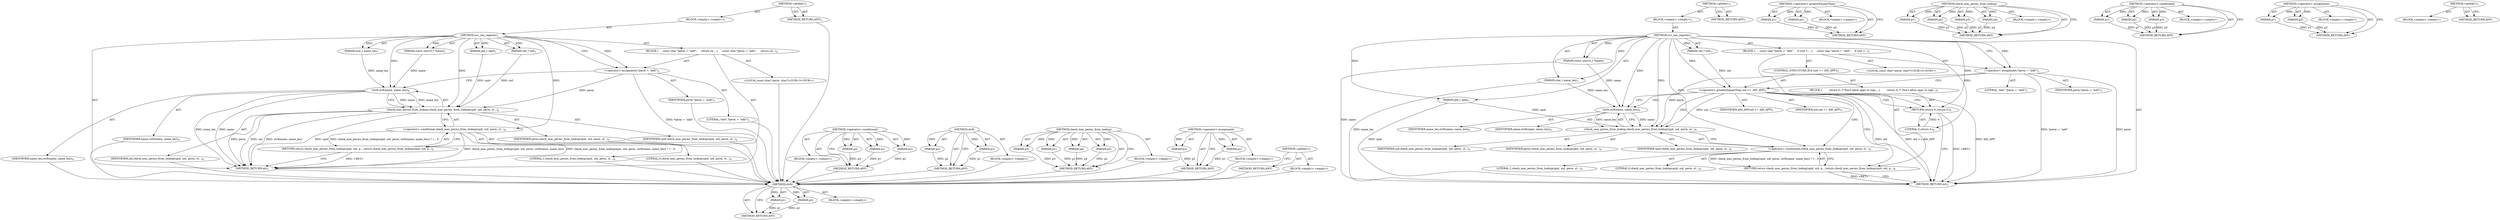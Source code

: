 digraph "&lt;global&gt;" {
vulnerable_6 [label=<(METHOD,&lt;global&gt;)<SUB>1</SUB>>];
vulnerable_7 [label=<(BLOCK,&lt;empty&gt;,&lt;empty&gt;)<SUB>1</SUB>>];
vulnerable_8 [label=<(METHOD,svc_can_register)<SUB>1</SUB>>];
vulnerable_9 [label=<(PARAM,const uint16_t *name)<SUB>1</SUB>>];
vulnerable_10 [label=<(PARAM,size_t name_len)<SUB>1</SUB>>];
vulnerable_11 [label=<(PARAM,pid_t spid)<SUB>1</SUB>>];
vulnerable_12 [label=<(PARAM,uid_t uid)<SUB>1</SUB>>];
vulnerable_13 [label=<(BLOCK,{
     const char *perm = &quot;add&quot;;
     return ch...,{
     const char *perm = &quot;add&quot;;
     return ch...)<SUB>2</SUB>>];
vulnerable_14 [label="<(LOCAL,const char* perm: char*)<SUB>3</SUB>>"];
vulnerable_15 [label=<(&lt;operator&gt;.assignment,*perm = &quot;add&quot;)<SUB>3</SUB>>];
vulnerable_16 [label=<(IDENTIFIER,perm,*perm = &quot;add&quot;)<SUB>3</SUB>>];
vulnerable_17 [label=<(LITERAL,&quot;add&quot;,*perm = &quot;add&quot;)<SUB>3</SUB>>];
vulnerable_18 [label=<(RETURN,return check_mac_perms_from_lookup(spid, uid, p...,return check_mac_perms_from_lookup(spid, uid, p...)<SUB>4</SUB>>];
vulnerable_19 [label=<(&lt;operator&gt;.conditional,check_mac_perms_from_lookup(spid, uid, perm, st...)<SUB>4</SUB>>];
vulnerable_20 [label=<(check_mac_perms_from_lookup,check_mac_perms_from_lookup(spid, uid, perm, st...)<SUB>4</SUB>>];
vulnerable_21 [label=<(IDENTIFIER,spid,check_mac_perms_from_lookup(spid, uid, perm, st...)<SUB>4</SUB>>];
vulnerable_22 [label=<(IDENTIFIER,uid,check_mac_perms_from_lookup(spid, uid, perm, st...)<SUB>4</SUB>>];
vulnerable_23 [label=<(IDENTIFIER,perm,check_mac_perms_from_lookup(spid, uid, perm, st...)<SUB>4</SUB>>];
vulnerable_24 [label=<(str8,str8(name, name_len))<SUB>4</SUB>>];
vulnerable_25 [label=<(IDENTIFIER,name,str8(name, name_len))<SUB>4</SUB>>];
vulnerable_26 [label=<(IDENTIFIER,name_len,str8(name, name_len))<SUB>4</SUB>>];
vulnerable_27 [label=<(LITERAL,1,check_mac_perms_from_lookup(spid, uid, perm, st...)<SUB>4</SUB>>];
vulnerable_28 [label=<(LITERAL,0,check_mac_perms_from_lookup(spid, uid, perm, st...)<SUB>4</SUB>>];
vulnerable_29 [label=<(METHOD_RETURN,int)<SUB>1</SUB>>];
vulnerable_31 [label=<(METHOD_RETURN,ANY)<SUB>1</SUB>>];
vulnerable_63 [label=<(METHOD,&lt;operator&gt;.conditional)>];
vulnerable_64 [label=<(PARAM,p1)>];
vulnerable_65 [label=<(PARAM,p2)>];
vulnerable_66 [label=<(PARAM,p3)>];
vulnerable_67 [label=<(BLOCK,&lt;empty&gt;,&lt;empty&gt;)>];
vulnerable_68 [label=<(METHOD_RETURN,ANY)>];
vulnerable_76 [label=<(METHOD,str8)>];
vulnerable_77 [label=<(PARAM,p1)>];
vulnerable_78 [label=<(PARAM,p2)>];
vulnerable_79 [label=<(BLOCK,&lt;empty&gt;,&lt;empty&gt;)>];
vulnerable_80 [label=<(METHOD_RETURN,ANY)>];
vulnerable_69 [label=<(METHOD,check_mac_perms_from_lookup)>];
vulnerable_70 [label=<(PARAM,p1)>];
vulnerable_71 [label=<(PARAM,p2)>];
vulnerable_72 [label=<(PARAM,p3)>];
vulnerable_73 [label=<(PARAM,p4)>];
vulnerable_74 [label=<(BLOCK,&lt;empty&gt;,&lt;empty&gt;)>];
vulnerable_75 [label=<(METHOD_RETURN,ANY)>];
vulnerable_58 [label=<(METHOD,&lt;operator&gt;.assignment)>];
vulnerable_59 [label=<(PARAM,p1)>];
vulnerable_60 [label=<(PARAM,p2)>];
vulnerable_61 [label=<(BLOCK,&lt;empty&gt;,&lt;empty&gt;)>];
vulnerable_62 [label=<(METHOD_RETURN,ANY)>];
vulnerable_52 [label=<(METHOD,&lt;global&gt;)<SUB>1</SUB>>];
vulnerable_53 [label=<(BLOCK,&lt;empty&gt;,&lt;empty&gt;)>];
vulnerable_54 [label=<(METHOD_RETURN,ANY)>];
fixed_88 [label=<(METHOD,str8)>];
fixed_89 [label=<(PARAM,p1)>];
fixed_90 [label=<(PARAM,p2)>];
fixed_91 [label=<(BLOCK,&lt;empty&gt;,&lt;empty&gt;)>];
fixed_92 [label=<(METHOD_RETURN,ANY)>];
fixed_6 [label=<(METHOD,&lt;global&gt;)<SUB>1</SUB>>];
fixed_7 [label=<(BLOCK,&lt;empty&gt;,&lt;empty&gt;)<SUB>1</SUB>>];
fixed_8 [label=<(METHOD,svc_can_register)<SUB>1</SUB>>];
fixed_9 [label=<(PARAM,const uint16_t *name)<SUB>1</SUB>>];
fixed_10 [label=<(PARAM,size_t name_len)<SUB>1</SUB>>];
fixed_11 [label=<(PARAM,pid_t spid)<SUB>1</SUB>>];
fixed_12 [label=<(PARAM,uid_t uid)<SUB>1</SUB>>];
fixed_13 [label=<(BLOCK,{
     const char *perm = &quot;add&quot;;

    if (uid &gt;...,{
     const char *perm = &quot;add&quot;;

    if (uid &gt;...)<SUB>2</SUB>>];
fixed_14 [label="<(LOCAL,const char* perm: char*)<SUB>3</SUB>>"];
fixed_15 [label=<(&lt;operator&gt;.assignment,*perm = &quot;add&quot;)<SUB>3</SUB>>];
fixed_16 [label=<(IDENTIFIER,perm,*perm = &quot;add&quot;)<SUB>3</SUB>>];
fixed_17 [label=<(LITERAL,&quot;add&quot;,*perm = &quot;add&quot;)<SUB>3</SUB>>];
fixed_18 [label=<(CONTROL_STRUCTURE,IF,if (uid &gt;= AID_APP))<SUB>5</SUB>>];
fixed_19 [label=<(&lt;operator&gt;.greaterEqualsThan,uid &gt;= AID_APP)<SUB>5</SUB>>];
fixed_20 [label=<(IDENTIFIER,uid,uid &gt;= AID_APP)<SUB>5</SUB>>];
fixed_21 [label=<(IDENTIFIER,AID_APP,uid &gt;= AID_APP)<SUB>5</SUB>>];
fixed_22 [label=<(BLOCK,{
        return 0; /* Don't allow apps to regi...,{
        return 0; /* Don't allow apps to regi...)<SUB>5</SUB>>];
fixed_23 [label=<(RETURN,return 0;,return 0;)<SUB>6</SUB>>];
fixed_24 [label=<(LITERAL,0,return 0;)<SUB>6</SUB>>];
fixed_25 [label=<(RETURN,return check_mac_perms_from_lookup(spid, uid, p...,return check_mac_perms_from_lookup(spid, uid, p...)<SUB>9</SUB>>];
fixed_26 [label=<(&lt;operator&gt;.conditional,check_mac_perms_from_lookup(spid, uid, perm, st...)<SUB>9</SUB>>];
fixed_27 [label=<(check_mac_perms_from_lookup,check_mac_perms_from_lookup(spid, uid, perm, st...)<SUB>9</SUB>>];
fixed_28 [label=<(IDENTIFIER,spid,check_mac_perms_from_lookup(spid, uid, perm, st...)<SUB>9</SUB>>];
fixed_29 [label=<(IDENTIFIER,uid,check_mac_perms_from_lookup(spid, uid, perm, st...)<SUB>9</SUB>>];
fixed_30 [label=<(IDENTIFIER,perm,check_mac_perms_from_lookup(spid, uid, perm, st...)<SUB>9</SUB>>];
fixed_31 [label=<(str8,str8(name, name_len))<SUB>9</SUB>>];
fixed_32 [label=<(IDENTIFIER,name,str8(name, name_len))<SUB>9</SUB>>];
fixed_33 [label=<(IDENTIFIER,name_len,str8(name, name_len))<SUB>9</SUB>>];
fixed_34 [label=<(LITERAL,1,check_mac_perms_from_lookup(spid, uid, perm, st...)<SUB>9</SUB>>];
fixed_35 [label=<(LITERAL,0,check_mac_perms_from_lookup(spid, uid, perm, st...)<SUB>9</SUB>>];
fixed_36 [label=<(METHOD_RETURN,int)<SUB>1</SUB>>];
fixed_38 [label=<(METHOD_RETURN,ANY)<SUB>1</SUB>>];
fixed_70 [label=<(METHOD,&lt;operator&gt;.greaterEqualsThan)>];
fixed_71 [label=<(PARAM,p1)>];
fixed_72 [label=<(PARAM,p2)>];
fixed_73 [label=<(BLOCK,&lt;empty&gt;,&lt;empty&gt;)>];
fixed_74 [label=<(METHOD_RETURN,ANY)>];
fixed_81 [label=<(METHOD,check_mac_perms_from_lookup)>];
fixed_82 [label=<(PARAM,p1)>];
fixed_83 [label=<(PARAM,p2)>];
fixed_84 [label=<(PARAM,p3)>];
fixed_85 [label=<(PARAM,p4)>];
fixed_86 [label=<(BLOCK,&lt;empty&gt;,&lt;empty&gt;)>];
fixed_87 [label=<(METHOD_RETURN,ANY)>];
fixed_75 [label=<(METHOD,&lt;operator&gt;.conditional)>];
fixed_76 [label=<(PARAM,p1)>];
fixed_77 [label=<(PARAM,p2)>];
fixed_78 [label=<(PARAM,p3)>];
fixed_79 [label=<(BLOCK,&lt;empty&gt;,&lt;empty&gt;)>];
fixed_80 [label=<(METHOD_RETURN,ANY)>];
fixed_65 [label=<(METHOD,&lt;operator&gt;.assignment)>];
fixed_66 [label=<(PARAM,p1)>];
fixed_67 [label=<(PARAM,p2)>];
fixed_68 [label=<(BLOCK,&lt;empty&gt;,&lt;empty&gt;)>];
fixed_69 [label=<(METHOD_RETURN,ANY)>];
fixed_59 [label=<(METHOD,&lt;global&gt;)<SUB>1</SUB>>];
fixed_60 [label=<(BLOCK,&lt;empty&gt;,&lt;empty&gt;)>];
fixed_61 [label=<(METHOD_RETURN,ANY)>];
vulnerable_6 -> vulnerable_7  [key=0, label="AST: "];
vulnerable_6 -> vulnerable_31  [key=0, label="AST: "];
vulnerable_6 -> vulnerable_31  [key=1, label="CFG: "];
vulnerable_7 -> vulnerable_8  [key=0, label="AST: "];
vulnerable_8 -> vulnerable_9  [key=0, label="AST: "];
vulnerable_8 -> vulnerable_9  [key=1, label="DDG: "];
vulnerable_8 -> vulnerable_10  [key=0, label="AST: "];
vulnerable_8 -> vulnerable_10  [key=1, label="DDG: "];
vulnerable_8 -> vulnerable_11  [key=0, label="AST: "];
vulnerable_8 -> vulnerable_11  [key=1, label="DDG: "];
vulnerable_8 -> vulnerable_12  [key=0, label="AST: "];
vulnerable_8 -> vulnerable_12  [key=1, label="DDG: "];
vulnerable_8 -> vulnerable_13  [key=0, label="AST: "];
vulnerable_8 -> vulnerable_29  [key=0, label="AST: "];
vulnerable_8 -> vulnerable_15  [key=0, label="CFG: "];
vulnerable_8 -> vulnerable_15  [key=1, label="DDG: "];
vulnerable_8 -> vulnerable_19  [key=0, label="DDG: "];
vulnerable_8 -> vulnerable_20  [key=0, label="DDG: "];
vulnerable_8 -> vulnerable_24  [key=0, label="DDG: "];
vulnerable_9 -> vulnerable_24  [key=0, label="DDG: name"];
vulnerable_10 -> vulnerable_24  [key=0, label="DDG: name_len"];
vulnerable_11 -> vulnerable_20  [key=0, label="DDG: spid"];
vulnerable_12 -> vulnerable_20  [key=0, label="DDG: uid"];
vulnerable_13 -> vulnerable_14  [key=0, label="AST: "];
vulnerable_13 -> vulnerable_15  [key=0, label="AST: "];
vulnerable_13 -> vulnerable_18  [key=0, label="AST: "];
vulnerable_14 -> fixed_88  [key=0];
vulnerable_15 -> vulnerable_16  [key=0, label="AST: "];
vulnerable_15 -> vulnerable_17  [key=0, label="AST: "];
vulnerable_15 -> vulnerable_24  [key=0, label="CFG: "];
vulnerable_15 -> vulnerable_29  [key=0, label="DDG: *perm = &quot;add&quot;"];
vulnerable_15 -> vulnerable_20  [key=0, label="DDG: perm"];
vulnerable_16 -> fixed_88  [key=0];
vulnerable_17 -> fixed_88  [key=0];
vulnerable_18 -> vulnerable_19  [key=0, label="AST: "];
vulnerable_18 -> vulnerable_29  [key=0, label="CFG: "];
vulnerable_18 -> vulnerable_29  [key=1, label="DDG: &lt;RET&gt;"];
vulnerable_19 -> vulnerable_20  [key=0, label="AST: "];
vulnerable_19 -> vulnerable_27  [key=0, label="AST: "];
vulnerable_19 -> vulnerable_28  [key=0, label="AST: "];
vulnerable_19 -> vulnerable_18  [key=0, label="CFG: "];
vulnerable_19 -> vulnerable_18  [key=1, label="DDG: check_mac_perms_from_lookup(spid, uid, perm, str8(name, name_len)) ? 1 : 0"];
vulnerable_19 -> vulnerable_29  [key=0, label="DDG: check_mac_perms_from_lookup(spid, uid, perm, str8(name, name_len))"];
vulnerable_19 -> vulnerable_29  [key=1, label="DDG: check_mac_perms_from_lookup(spid, uid, perm, str8(name, name_len)) ? 1 : 0"];
vulnerable_20 -> vulnerable_21  [key=0, label="AST: "];
vulnerable_20 -> vulnerable_22  [key=0, label="AST: "];
vulnerable_20 -> vulnerable_23  [key=0, label="AST: "];
vulnerable_20 -> vulnerable_24  [key=0, label="AST: "];
vulnerable_20 -> vulnerable_19  [key=0, label="CFG: "];
vulnerable_20 -> vulnerable_29  [key=0, label="DDG: spid"];
vulnerable_20 -> vulnerable_29  [key=1, label="DDG: uid"];
vulnerable_20 -> vulnerable_29  [key=2, label="DDG: perm"];
vulnerable_20 -> vulnerable_29  [key=3, label="DDG: str8(name, name_len)"];
vulnerable_21 -> fixed_88  [key=0];
vulnerable_22 -> fixed_88  [key=0];
vulnerable_23 -> fixed_88  [key=0];
vulnerable_24 -> vulnerable_25  [key=0, label="AST: "];
vulnerable_24 -> vulnerable_26  [key=0, label="AST: "];
vulnerable_24 -> vulnerable_20  [key=0, label="CFG: "];
vulnerable_24 -> vulnerable_20  [key=1, label="DDG: name"];
vulnerable_24 -> vulnerable_20  [key=2, label="DDG: name_len"];
vulnerable_24 -> vulnerable_29  [key=0, label="DDG: name"];
vulnerable_24 -> vulnerable_29  [key=1, label="DDG: name_len"];
vulnerable_25 -> fixed_88  [key=0];
vulnerable_26 -> fixed_88  [key=0];
vulnerable_27 -> fixed_88  [key=0];
vulnerable_28 -> fixed_88  [key=0];
vulnerable_29 -> fixed_88  [key=0];
vulnerable_31 -> fixed_88  [key=0];
vulnerable_63 -> vulnerable_64  [key=0, label="AST: "];
vulnerable_63 -> vulnerable_64  [key=1, label="DDG: "];
vulnerable_63 -> vulnerable_67  [key=0, label="AST: "];
vulnerable_63 -> vulnerable_65  [key=0, label="AST: "];
vulnerable_63 -> vulnerable_65  [key=1, label="DDG: "];
vulnerable_63 -> vulnerable_68  [key=0, label="AST: "];
vulnerable_63 -> vulnerable_68  [key=1, label="CFG: "];
vulnerable_63 -> vulnerable_66  [key=0, label="AST: "];
vulnerable_63 -> vulnerable_66  [key=1, label="DDG: "];
vulnerable_64 -> vulnerable_68  [key=0, label="DDG: p1"];
vulnerable_65 -> vulnerable_68  [key=0, label="DDG: p2"];
vulnerable_66 -> vulnerable_68  [key=0, label="DDG: p3"];
vulnerable_67 -> fixed_88  [key=0];
vulnerable_68 -> fixed_88  [key=0];
vulnerable_76 -> vulnerable_77  [key=0, label="AST: "];
vulnerable_76 -> vulnerable_77  [key=1, label="DDG: "];
vulnerable_76 -> vulnerable_79  [key=0, label="AST: "];
vulnerable_76 -> vulnerable_78  [key=0, label="AST: "];
vulnerable_76 -> vulnerable_78  [key=1, label="DDG: "];
vulnerable_76 -> vulnerable_80  [key=0, label="AST: "];
vulnerable_76 -> vulnerable_80  [key=1, label="CFG: "];
vulnerable_77 -> vulnerable_80  [key=0, label="DDG: p1"];
vulnerable_78 -> vulnerable_80  [key=0, label="DDG: p2"];
vulnerable_79 -> fixed_88  [key=0];
vulnerable_80 -> fixed_88  [key=0];
vulnerable_69 -> vulnerable_70  [key=0, label="AST: "];
vulnerable_69 -> vulnerable_70  [key=1, label="DDG: "];
vulnerable_69 -> vulnerable_74  [key=0, label="AST: "];
vulnerable_69 -> vulnerable_71  [key=0, label="AST: "];
vulnerable_69 -> vulnerable_71  [key=1, label="DDG: "];
vulnerable_69 -> vulnerable_75  [key=0, label="AST: "];
vulnerable_69 -> vulnerable_75  [key=1, label="CFG: "];
vulnerable_69 -> vulnerable_72  [key=0, label="AST: "];
vulnerable_69 -> vulnerable_72  [key=1, label="DDG: "];
vulnerable_69 -> vulnerable_73  [key=0, label="AST: "];
vulnerable_69 -> vulnerable_73  [key=1, label="DDG: "];
vulnerable_70 -> vulnerable_75  [key=0, label="DDG: p1"];
vulnerable_71 -> vulnerable_75  [key=0, label="DDG: p2"];
vulnerable_72 -> vulnerable_75  [key=0, label="DDG: p3"];
vulnerable_73 -> vulnerable_75  [key=0, label="DDG: p4"];
vulnerable_74 -> fixed_88  [key=0];
vulnerable_75 -> fixed_88  [key=0];
vulnerable_58 -> vulnerable_59  [key=0, label="AST: "];
vulnerable_58 -> vulnerable_59  [key=1, label="DDG: "];
vulnerable_58 -> vulnerable_61  [key=0, label="AST: "];
vulnerable_58 -> vulnerable_60  [key=0, label="AST: "];
vulnerable_58 -> vulnerable_60  [key=1, label="DDG: "];
vulnerable_58 -> vulnerable_62  [key=0, label="AST: "];
vulnerable_58 -> vulnerable_62  [key=1, label="CFG: "];
vulnerable_59 -> vulnerable_62  [key=0, label="DDG: p1"];
vulnerable_60 -> vulnerable_62  [key=0, label="DDG: p2"];
vulnerable_61 -> fixed_88  [key=0];
vulnerable_62 -> fixed_88  [key=0];
vulnerable_52 -> vulnerable_53  [key=0, label="AST: "];
vulnerable_52 -> vulnerable_54  [key=0, label="AST: "];
vulnerable_52 -> vulnerable_54  [key=1, label="CFG: "];
vulnerable_53 -> fixed_88  [key=0];
vulnerable_54 -> fixed_88  [key=0];
fixed_88 -> fixed_89  [key=0, label="AST: "];
fixed_88 -> fixed_89  [key=1, label="DDG: "];
fixed_88 -> fixed_91  [key=0, label="AST: "];
fixed_88 -> fixed_90  [key=0, label="AST: "];
fixed_88 -> fixed_90  [key=1, label="DDG: "];
fixed_88 -> fixed_92  [key=0, label="AST: "];
fixed_88 -> fixed_92  [key=1, label="CFG: "];
fixed_89 -> fixed_92  [key=0, label="DDG: p1"];
fixed_90 -> fixed_92  [key=0, label="DDG: p2"];
fixed_6 -> fixed_7  [key=0, label="AST: "];
fixed_6 -> fixed_38  [key=0, label="AST: "];
fixed_6 -> fixed_38  [key=1, label="CFG: "];
fixed_7 -> fixed_8  [key=0, label="AST: "];
fixed_8 -> fixed_9  [key=0, label="AST: "];
fixed_8 -> fixed_9  [key=1, label="DDG: "];
fixed_8 -> fixed_10  [key=0, label="AST: "];
fixed_8 -> fixed_10  [key=1, label="DDG: "];
fixed_8 -> fixed_11  [key=0, label="AST: "];
fixed_8 -> fixed_11  [key=1, label="DDG: "];
fixed_8 -> fixed_12  [key=0, label="AST: "];
fixed_8 -> fixed_12  [key=1, label="DDG: "];
fixed_8 -> fixed_13  [key=0, label="AST: "];
fixed_8 -> fixed_36  [key=0, label="AST: "];
fixed_8 -> fixed_15  [key=0, label="CFG: "];
fixed_8 -> fixed_15  [key=1, label="DDG: "];
fixed_8 -> fixed_26  [key=0, label="DDG: "];
fixed_8 -> fixed_19  [key=0, label="DDG: "];
fixed_8 -> fixed_23  [key=0, label="DDG: "];
fixed_8 -> fixed_24  [key=0, label="DDG: "];
fixed_8 -> fixed_27  [key=0, label="DDG: "];
fixed_8 -> fixed_31  [key=0, label="DDG: "];
fixed_9 -> fixed_36  [key=0, label="DDG: name"];
fixed_9 -> fixed_31  [key=0, label="DDG: name"];
fixed_10 -> fixed_36  [key=0, label="DDG: name_len"];
fixed_10 -> fixed_31  [key=0, label="DDG: name_len"];
fixed_11 -> fixed_36  [key=0, label="DDG: spid"];
fixed_11 -> fixed_27  [key=0, label="DDG: spid"];
fixed_12 -> fixed_19  [key=0, label="DDG: uid"];
fixed_13 -> fixed_14  [key=0, label="AST: "];
fixed_13 -> fixed_15  [key=0, label="AST: "];
fixed_13 -> fixed_18  [key=0, label="AST: "];
fixed_13 -> fixed_25  [key=0, label="AST: "];
fixed_15 -> fixed_16  [key=0, label="AST: "];
fixed_15 -> fixed_17  [key=0, label="AST: "];
fixed_15 -> fixed_19  [key=0, label="CFG: "];
fixed_15 -> fixed_36  [key=0, label="DDG: perm"];
fixed_15 -> fixed_36  [key=1, label="DDG: *perm = &quot;add&quot;"];
fixed_15 -> fixed_27  [key=0, label="DDG: perm"];
fixed_18 -> fixed_19  [key=0, label="AST: "];
fixed_18 -> fixed_22  [key=0, label="AST: "];
fixed_19 -> fixed_20  [key=0, label="AST: "];
fixed_19 -> fixed_21  [key=0, label="AST: "];
fixed_19 -> fixed_23  [key=0, label="CFG: "];
fixed_19 -> fixed_23  [key=1, label="CDG: "];
fixed_19 -> fixed_31  [key=0, label="CFG: "];
fixed_19 -> fixed_31  [key=1, label="CDG: "];
fixed_19 -> fixed_36  [key=0, label="DDG: uid"];
fixed_19 -> fixed_36  [key=1, label="DDG: uid &gt;= AID_APP"];
fixed_19 -> fixed_36  [key=2, label="DDG: AID_APP"];
fixed_19 -> fixed_27  [key=0, label="DDG: uid"];
fixed_19 -> fixed_27  [key=1, label="CDG: "];
fixed_19 -> fixed_26  [key=0, label="CDG: "];
fixed_19 -> fixed_25  [key=0, label="CDG: "];
fixed_22 -> fixed_23  [key=0, label="AST: "];
fixed_23 -> fixed_24  [key=0, label="AST: "];
fixed_23 -> fixed_36  [key=0, label="CFG: "];
fixed_23 -> fixed_36  [key=1, label="DDG: &lt;RET&gt;"];
fixed_24 -> fixed_23  [key=0, label="DDG: 0"];
fixed_25 -> fixed_26  [key=0, label="AST: "];
fixed_25 -> fixed_36  [key=0, label="CFG: "];
fixed_25 -> fixed_36  [key=1, label="DDG: &lt;RET&gt;"];
fixed_26 -> fixed_27  [key=0, label="AST: "];
fixed_26 -> fixed_34  [key=0, label="AST: "];
fixed_26 -> fixed_35  [key=0, label="AST: "];
fixed_26 -> fixed_25  [key=0, label="CFG: "];
fixed_26 -> fixed_25  [key=1, label="DDG: check_mac_perms_from_lookup(spid, uid, perm, str8(name, name_len)) ? 1 : 0"];
fixed_27 -> fixed_28  [key=0, label="AST: "];
fixed_27 -> fixed_29  [key=0, label="AST: "];
fixed_27 -> fixed_30  [key=0, label="AST: "];
fixed_27 -> fixed_31  [key=0, label="AST: "];
fixed_27 -> fixed_26  [key=0, label="CFG: "];
fixed_31 -> fixed_32  [key=0, label="AST: "];
fixed_31 -> fixed_33  [key=0, label="AST: "];
fixed_31 -> fixed_27  [key=0, label="CFG: "];
fixed_31 -> fixed_27  [key=1, label="DDG: name"];
fixed_31 -> fixed_27  [key=2, label="DDG: name_len"];
fixed_70 -> fixed_71  [key=0, label="AST: "];
fixed_70 -> fixed_71  [key=1, label="DDG: "];
fixed_70 -> fixed_73  [key=0, label="AST: "];
fixed_70 -> fixed_72  [key=0, label="AST: "];
fixed_70 -> fixed_72  [key=1, label="DDG: "];
fixed_70 -> fixed_74  [key=0, label="AST: "];
fixed_70 -> fixed_74  [key=1, label="CFG: "];
fixed_71 -> fixed_74  [key=0, label="DDG: p1"];
fixed_72 -> fixed_74  [key=0, label="DDG: p2"];
fixed_81 -> fixed_82  [key=0, label="AST: "];
fixed_81 -> fixed_82  [key=1, label="DDG: "];
fixed_81 -> fixed_86  [key=0, label="AST: "];
fixed_81 -> fixed_83  [key=0, label="AST: "];
fixed_81 -> fixed_83  [key=1, label="DDG: "];
fixed_81 -> fixed_87  [key=0, label="AST: "];
fixed_81 -> fixed_87  [key=1, label="CFG: "];
fixed_81 -> fixed_84  [key=0, label="AST: "];
fixed_81 -> fixed_84  [key=1, label="DDG: "];
fixed_81 -> fixed_85  [key=0, label="AST: "];
fixed_81 -> fixed_85  [key=1, label="DDG: "];
fixed_82 -> fixed_87  [key=0, label="DDG: p1"];
fixed_83 -> fixed_87  [key=0, label="DDG: p2"];
fixed_84 -> fixed_87  [key=0, label="DDG: p3"];
fixed_85 -> fixed_87  [key=0, label="DDG: p4"];
fixed_75 -> fixed_76  [key=0, label="AST: "];
fixed_75 -> fixed_76  [key=1, label="DDG: "];
fixed_75 -> fixed_79  [key=0, label="AST: "];
fixed_75 -> fixed_77  [key=0, label="AST: "];
fixed_75 -> fixed_77  [key=1, label="DDG: "];
fixed_75 -> fixed_80  [key=0, label="AST: "];
fixed_75 -> fixed_80  [key=1, label="CFG: "];
fixed_75 -> fixed_78  [key=0, label="AST: "];
fixed_75 -> fixed_78  [key=1, label="DDG: "];
fixed_76 -> fixed_80  [key=0, label="DDG: p1"];
fixed_77 -> fixed_80  [key=0, label="DDG: p2"];
fixed_78 -> fixed_80  [key=0, label="DDG: p3"];
fixed_65 -> fixed_66  [key=0, label="AST: "];
fixed_65 -> fixed_66  [key=1, label="DDG: "];
fixed_65 -> fixed_68  [key=0, label="AST: "];
fixed_65 -> fixed_67  [key=0, label="AST: "];
fixed_65 -> fixed_67  [key=1, label="DDG: "];
fixed_65 -> fixed_69  [key=0, label="AST: "];
fixed_65 -> fixed_69  [key=1, label="CFG: "];
fixed_66 -> fixed_69  [key=0, label="DDG: p1"];
fixed_67 -> fixed_69  [key=0, label="DDG: p2"];
fixed_59 -> fixed_60  [key=0, label="AST: "];
fixed_59 -> fixed_61  [key=0, label="AST: "];
fixed_59 -> fixed_61  [key=1, label="CFG: "];
}
